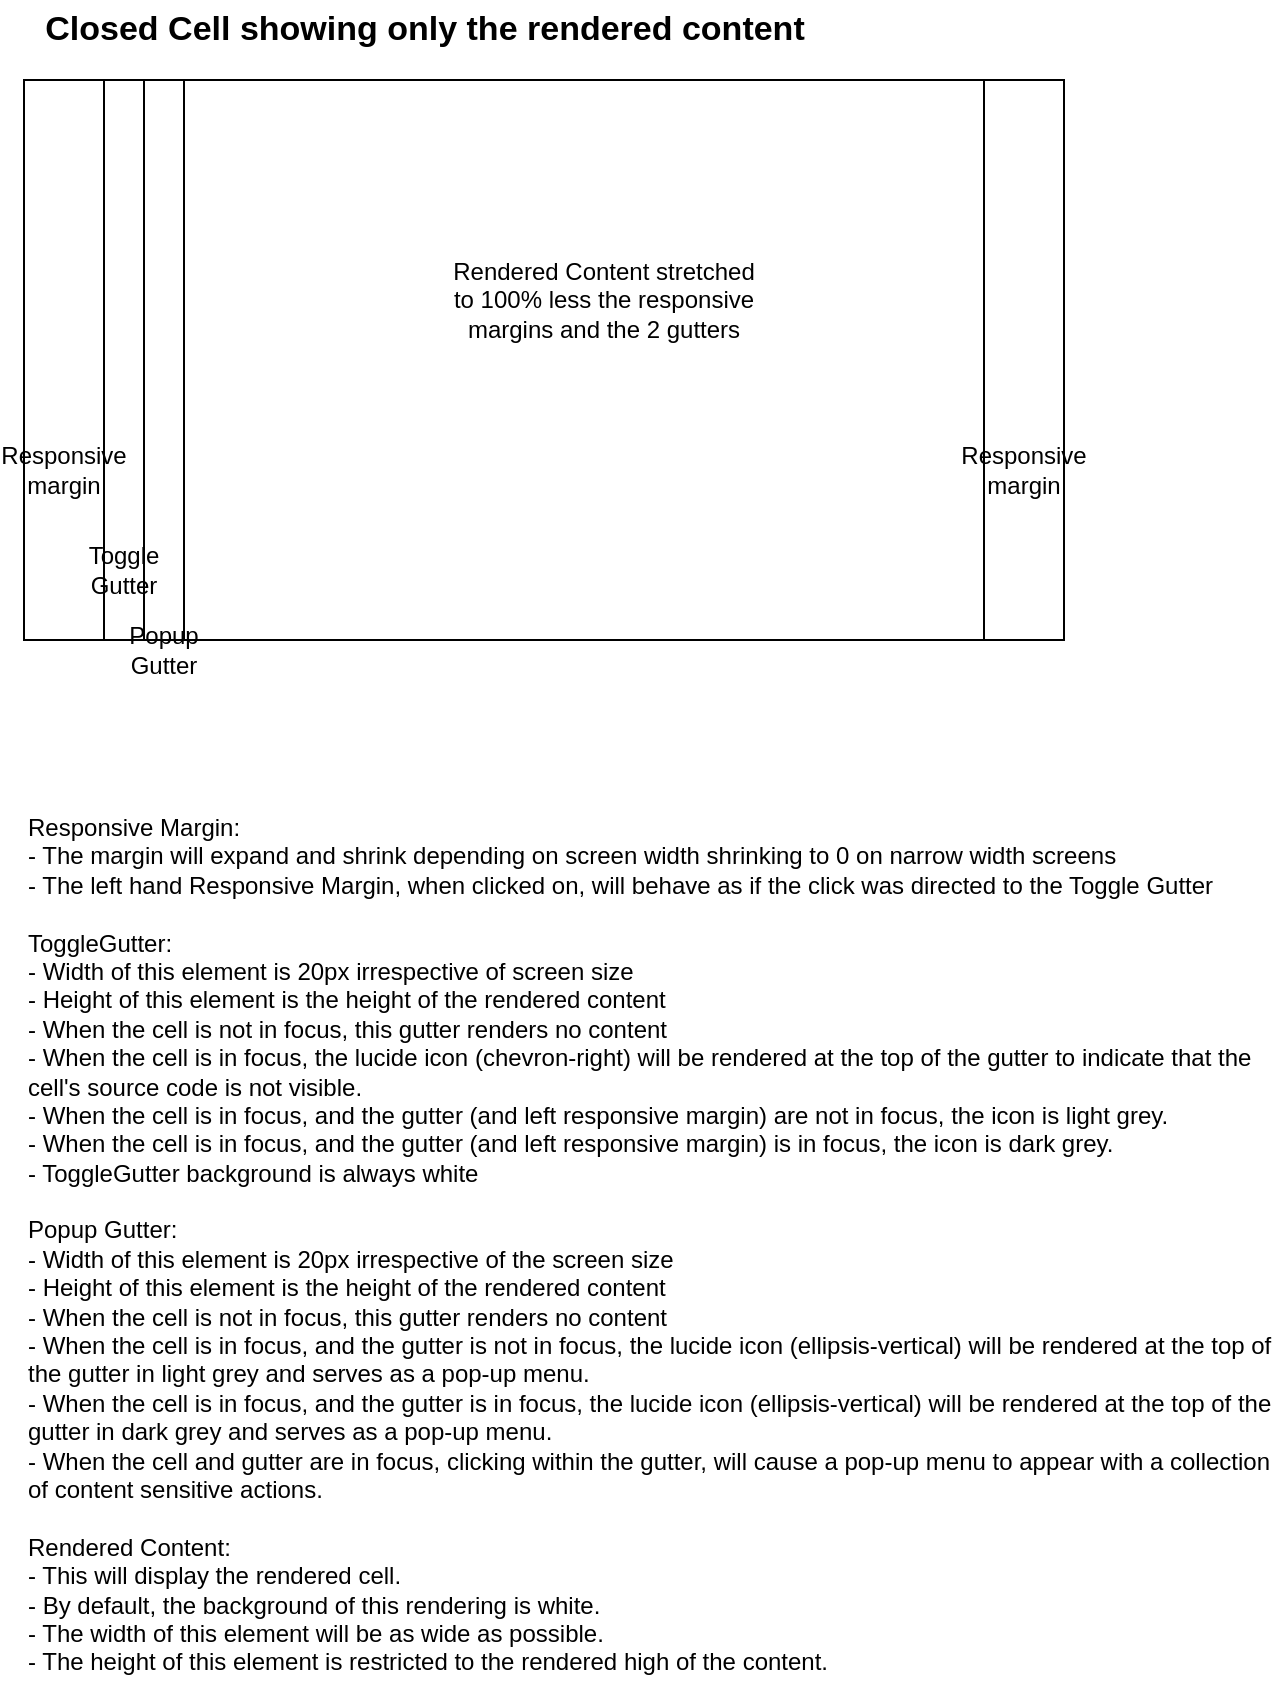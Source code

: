 <mxfile version="28.1.0">
  <diagram name="Page-1" id="v8kcRsboXOkJTreoNOFN">
    <mxGraphModel dx="930" dy="667" grid="1" gridSize="10" guides="1" tooltips="1" connect="1" arrows="1" fold="1" page="1" pageScale="1" pageWidth="850" pageHeight="1100" math="0" shadow="0">
      <root>
        <mxCell id="0" />
        <mxCell id="1" parent="0" />
        <mxCell id="AnTes73A0zcBJoY5SzQ1-1" value="" style="rounded=0;whiteSpace=wrap;html=1;" parent="1" vertex="1">
          <mxGeometry x="200" y="40" width="400" height="280" as="geometry" />
        </mxCell>
        <mxCell id="AnTes73A0zcBJoY5SzQ1-3" value="" style="rounded=0;whiteSpace=wrap;html=1;" parent="1" vertex="1">
          <mxGeometry x="180" y="40" width="20" height="280" as="geometry" />
        </mxCell>
        <mxCell id="AnTes73A0zcBJoY5SzQ1-4" value="" style="rounded=0;whiteSpace=wrap;html=1;" parent="1" vertex="1">
          <mxGeometry x="160" y="40" width="20" height="280" as="geometry" />
        </mxCell>
        <mxCell id="AnTes73A0zcBJoY5SzQ1-5" value="" style="rounded=0;whiteSpace=wrap;html=1;strokeColor=default;align=center;verticalAlign=middle;fontFamily=Helvetica;fontSize=12;fontColor=default;fillColor=default;" parent="1" vertex="1">
          <mxGeometry x="120" y="40" width="40" height="280" as="geometry" />
        </mxCell>
        <mxCell id="AnTes73A0zcBJoY5SzQ1-6" value="" style="rounded=0;whiteSpace=wrap;html=1;strokeColor=default;align=center;verticalAlign=middle;fontFamily=Helvetica;fontSize=12;fontColor=default;fillColor=default;" parent="1" vertex="1">
          <mxGeometry x="600" y="40" width="40" height="280" as="geometry" />
        </mxCell>
        <mxCell id="AnTes73A0zcBJoY5SzQ1-7" value="&lt;font style=&quot;font-size: 17px;&quot;&gt;&lt;b&gt;Closed Cell showing only the rendered content&lt;/b&gt;&lt;/font&gt;" style="text;html=1;align=center;verticalAlign=middle;resizable=0;points=[];autosize=1;strokeColor=none;fillColor=none;" parent="1" vertex="1">
          <mxGeometry x="120" width="400" height="30" as="geometry" />
        </mxCell>
        <mxCell id="AnTes73A0zcBJoY5SzQ1-8" value="Responsive margin" style="text;html=1;align=center;verticalAlign=middle;whiteSpace=wrap;rounded=0;" parent="1" vertex="1">
          <mxGeometry x="590" y="220" width="60" height="30" as="geometry" />
        </mxCell>
        <mxCell id="AnTes73A0zcBJoY5SzQ1-9" value="Responsive margin" style="text;html=1;align=center;verticalAlign=middle;whiteSpace=wrap;rounded=0;" parent="1" vertex="1">
          <mxGeometry x="110" y="220" width="60" height="30" as="geometry" />
        </mxCell>
        <mxCell id="AnTes73A0zcBJoY5SzQ1-10" value="Rendered Content stretched to 100% less the responsive margins and the 2 gutters" style="text;html=1;align=center;verticalAlign=middle;whiteSpace=wrap;rounded=0;" parent="1" vertex="1">
          <mxGeometry x="330" y="100" width="160" height="100" as="geometry" />
        </mxCell>
        <mxCell id="Hk6lh6S93i9iXvIj0dQF-1" value="Toggle Gutter" style="text;html=1;align=center;verticalAlign=middle;whiteSpace=wrap;rounded=0;" vertex="1" parent="1">
          <mxGeometry x="140" y="270" width="60" height="30" as="geometry" />
        </mxCell>
        <mxCell id="Hk6lh6S93i9iXvIj0dQF-2" value="Popup Gutter" style="text;html=1;align=center;verticalAlign=middle;whiteSpace=wrap;rounded=0;" vertex="1" parent="1">
          <mxGeometry x="160" y="310" width="60" height="30" as="geometry" />
        </mxCell>
        <mxCell id="Hk6lh6S93i9iXvIj0dQF-4" value="Responsive Margin:&lt;div&gt;- The margin will expand and shrink depending on screen width shrinking to 0 on narrow width screens&lt;/div&gt;&lt;div&gt;- The left hand Responsive Margin, when clicked on, will behave as if the click was directed to the Toggle Gutter&lt;/div&gt;&lt;div&gt;&lt;br&gt;&lt;/div&gt;&lt;div&gt;ToggleGutter:&lt;/div&gt;&lt;div&gt;- Width of this element is 20px irrespective of screen size&lt;/div&gt;&lt;div&gt;- Height of this element is the height of the rendered content&lt;/div&gt;&lt;div&gt;- When the cell is not in focus, this gutter renders no content&lt;/div&gt;&lt;div&gt;- When the cell is in focus, the lucide icon (chevron-right) will be rendered at the top of the gutter to indicate that the cell&#39;s source code is not visible.&lt;/div&gt;&lt;div&gt;- When the cell is in focus, and the gutter (and left responsive margin) are not in focus, the icon is light grey.&lt;/div&gt;&lt;div&gt;- When the cell is in focus, and the gutter (and left responsive margin) is in focus, the icon is dark grey.&lt;/div&gt;&lt;div&gt;- ToggleGutter background is always white&lt;/div&gt;&lt;div&gt;&lt;br&gt;&lt;/div&gt;&lt;div&gt;Popup Gutter:&lt;/div&gt;&lt;div&gt;- Width of this element is 20px irrespective of the screen size&lt;/div&gt;&lt;div&gt;- Height of this element is the height of the rendered content&lt;/div&gt;&lt;div&gt;- When the cell is not in focus, this gutter renders no content&lt;/div&gt;&lt;div&gt;- When the cell is in focus, and the gutter is not in focus, the lucide icon (ellipsis-vertical) will be rendered at the top of the gutter in light grey and serves as a pop-up menu.&lt;/div&gt;&lt;div&gt;- When the cell is in focus, and the gutter is in focus, the lucide icon (ellipsis-vertical) will be rendered at the top of the gutter in dark grey and serves as a pop-up menu.&lt;/div&gt;&lt;div&gt;- When the cell and gutter are in focus, clicking within the gutter, will cause a pop-up menu to appear with a collection of content sensitive actions.&lt;/div&gt;&lt;div&gt;&lt;br&gt;&lt;/div&gt;&lt;div&gt;Rendered Content:&lt;/div&gt;&lt;div&gt;- This will display the rendered cell.&lt;/div&gt;&lt;div&gt;- By default, the background of this rendering is white.&lt;/div&gt;&lt;div&gt;- The width of this element will be as wide as possible.&lt;/div&gt;&lt;div&gt;- The height of this element is restricted to the rendered high of the content.&lt;/div&gt;" style="text;html=1;align=left;verticalAlign=top;whiteSpace=wrap;rounded=0;" vertex="1" parent="1">
          <mxGeometry x="120" y="400" width="630" height="450" as="geometry" />
        </mxCell>
      </root>
    </mxGraphModel>
  </diagram>
</mxfile>
